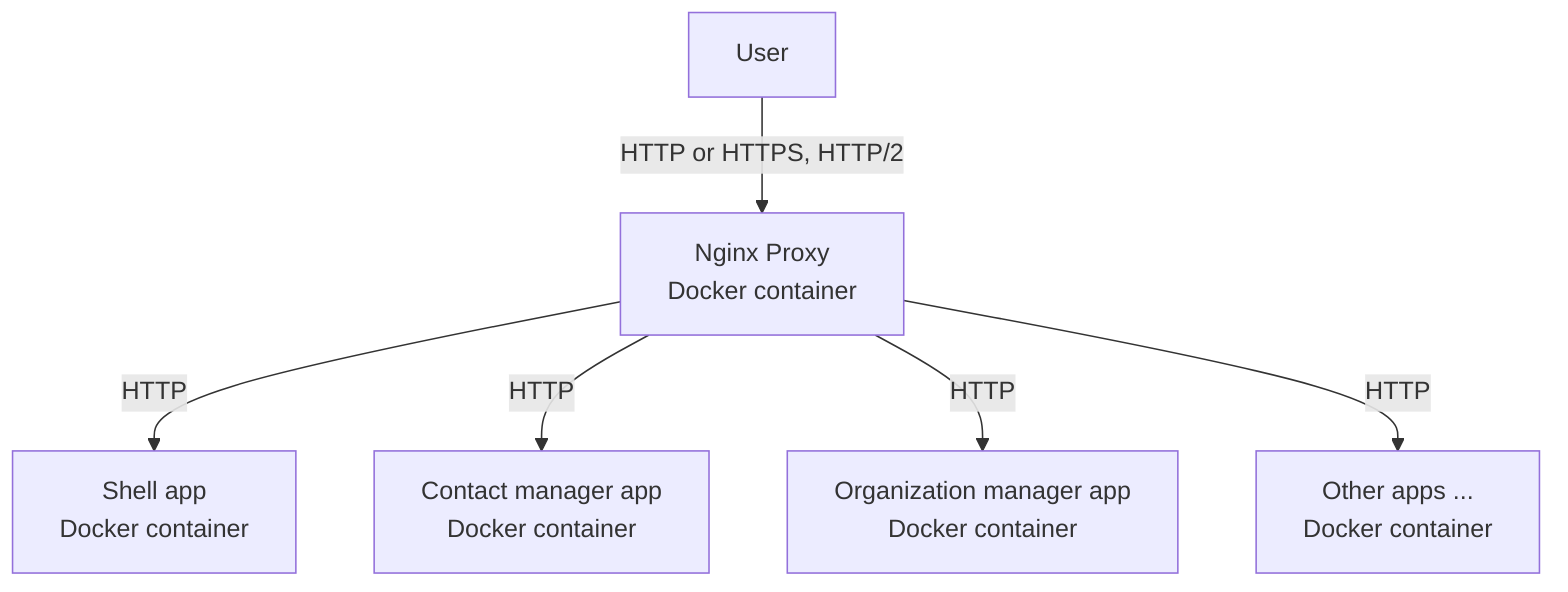 graph TB

user[User]

proxy[Nginx Proxy<br />Docker container]
user --> |HTTP or HTTPS, HTTP/2| proxy

shell[Shell app<br />Docker container]
proxy --> |HTTP| shell

contacts[Contact manager app<br />Docker container]
proxy --> |HTTP| contacts

organization[Organization manager app<br />Docker container]
proxy --> |HTTP| organization

other[Other apps ...<br />Docker container]
proxy --> |HTTP| other